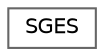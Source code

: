 digraph "Grafische Darstellung der Klassenhierarchie"
{
 // LATEX_PDF_SIZE
  bgcolor="transparent";
  edge [fontname=Helvetica,fontsize=10,labelfontname=Helvetica,labelfontsize=10];
  node [fontname=Helvetica,fontsize=10,shape=box,height=0.2,width=0.4];
  rankdir="LR";
  Node0 [id="Node000000",label="SGES",height=0.2,width=0.4,color="grey40", fillcolor="white", style="filled",URL="$db/de7/class_s_g_e_s.html",tooltip=" "];
}
